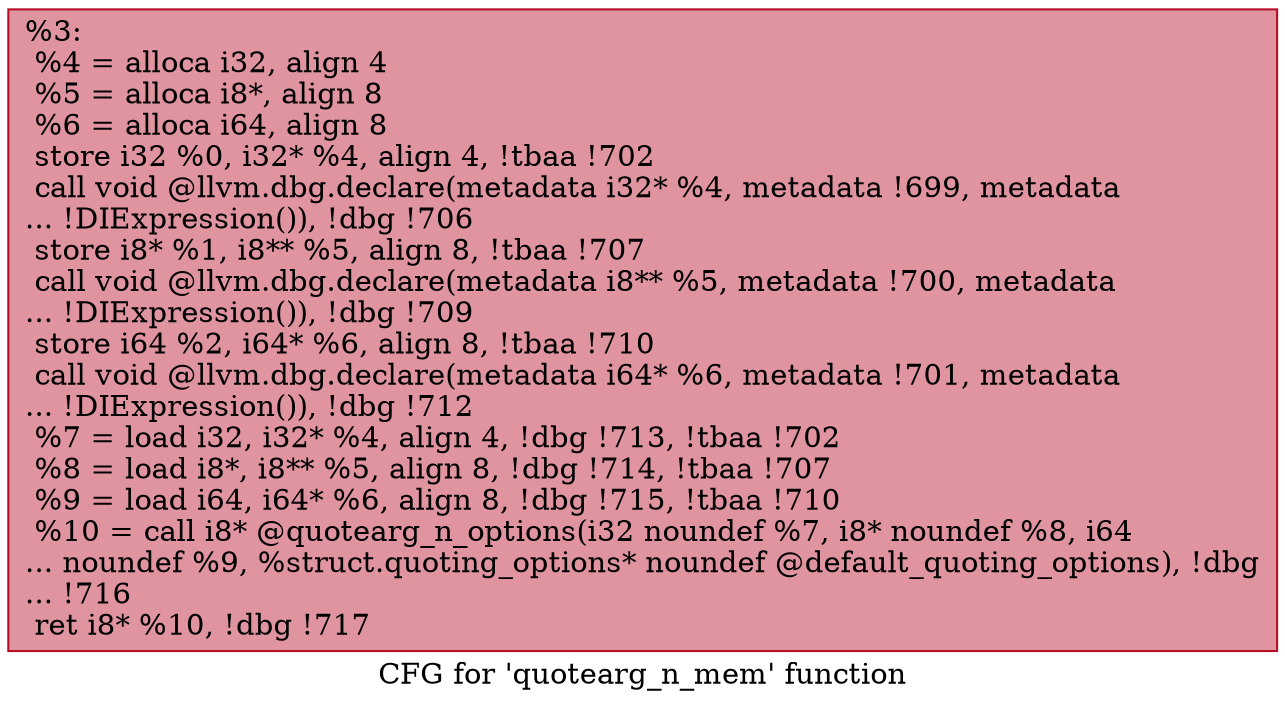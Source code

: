 digraph "CFG for 'quotearg_n_mem' function" {
	label="CFG for 'quotearg_n_mem' function";

	Node0x1951480 [shape=record,color="#b70d28ff", style=filled, fillcolor="#b70d2870",label="{%3:\l  %4 = alloca i32, align 4\l  %5 = alloca i8*, align 8\l  %6 = alloca i64, align 8\l  store i32 %0, i32* %4, align 4, !tbaa !702\l  call void @llvm.dbg.declare(metadata i32* %4, metadata !699, metadata\l... !DIExpression()), !dbg !706\l  store i8* %1, i8** %5, align 8, !tbaa !707\l  call void @llvm.dbg.declare(metadata i8** %5, metadata !700, metadata\l... !DIExpression()), !dbg !709\l  store i64 %2, i64* %6, align 8, !tbaa !710\l  call void @llvm.dbg.declare(metadata i64* %6, metadata !701, metadata\l... !DIExpression()), !dbg !712\l  %7 = load i32, i32* %4, align 4, !dbg !713, !tbaa !702\l  %8 = load i8*, i8** %5, align 8, !dbg !714, !tbaa !707\l  %9 = load i64, i64* %6, align 8, !dbg !715, !tbaa !710\l  %10 = call i8* @quotearg_n_options(i32 noundef %7, i8* noundef %8, i64\l... noundef %9, %struct.quoting_options* noundef @default_quoting_options), !dbg\l... !716\l  ret i8* %10, !dbg !717\l}"];
}
